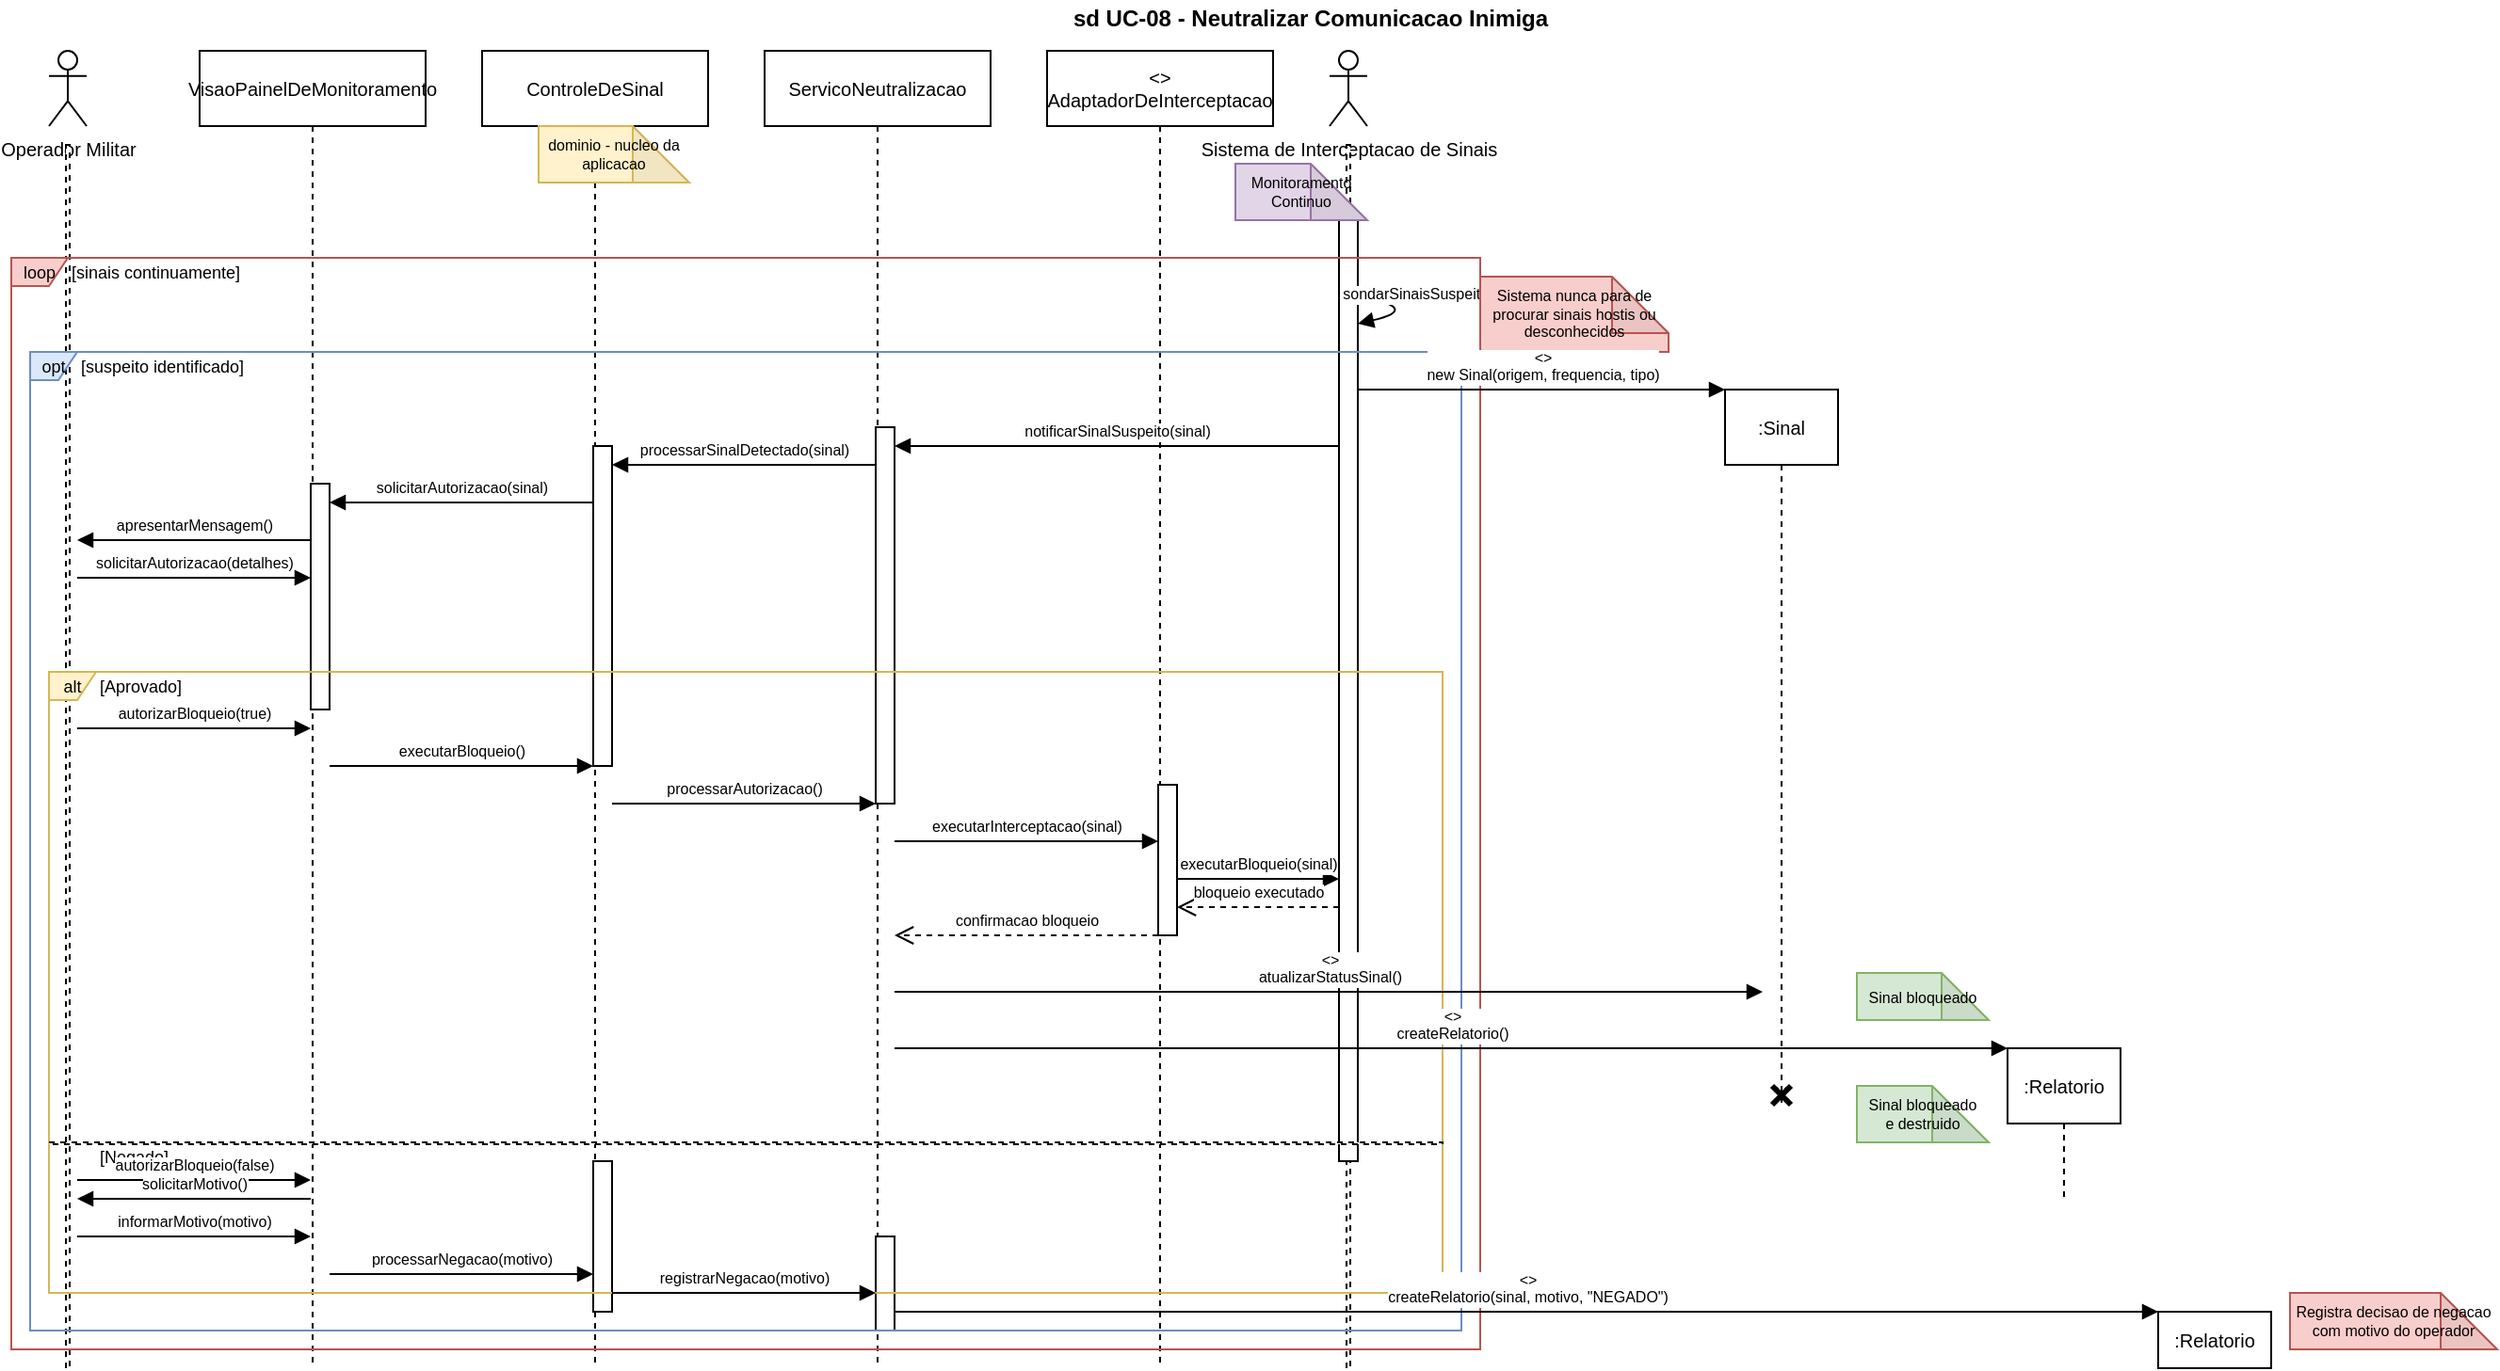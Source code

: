 <mxfile version="27.1.6">
  <diagram name="Page-1" id="2YBvvXClWsGukQMizWep">
    <mxGraphModel dx="1652" dy="861" grid="1" gridSize="10" guides="1" tooltips="1" connect="1" arrows="1" fold="1" page="1" pageScale="1" pageWidth="850" pageHeight="1100" math="0" shadow="0">
      <root>
        <mxCell id="0" />
        <mxCell id="1" parent="0" />
        <mxCell id="title" value="sd UC-08 - Neutralizar Comunicacao Inimiga" style="text;html=1;strokeColor=none;fillColor=none;align=center;verticalAlign=middle;whiteSpace=wrap;rounded=0;fontSize=12;fontStyle=1;" vertex="1" parent="1">
          <mxGeometry x="580" y="13" width="300" height="20" as="geometry" />
        </mxCell>
        <mxCell id="operador" value="Operador Militar" style="shape=umlActor;verticalLabelPosition=bottom;verticalAlign=top;html=1;fontSize=10;" vertex="1" parent="1">
          <mxGeometry x="60" y="40" width="20" height="40" as="geometry" />
        </mxCell>
        <mxCell id="operador_lifeline" value="" style="html=1;points=[];perimeter=orthogonalPerimeter;outlineConnect=0;targetShapes=umlLifeline;portConstraint=eastwest;dashed=1;strokeWidth=1;" vertex="1" parent="1">
          <mxGeometry x="69" y="90" width="2" height="650" as="geometry" />
        </mxCell>
        <mxCell id="visao" value="VisaoPainelDeMonitoramento" style="shape=umlLifeline;perimeter=lifelinePerimeter;whiteSpace=wrap;html=1;container=0;dropTarget=0;collapsible=0;recursiveResize=0;outlineConnect=0;portConstraint=eastwest;fontSize=10;" vertex="1" parent="1">
          <mxGeometry x="140" y="40" width="120" height="700" as="geometry" />
        </mxCell>
        <mxCell id="visao_activation1" value="" style="html=1;points=[];perimeter=orthogonalPerimeter;outlineConnect=0;targetShapes=umlLifeline;portConstraint=eastwest;fillColor=#ffffff;" vertex="1" parent="1">
          <mxGeometry x="199" y="270" width="10" height="120" as="geometry" />
        </mxCell>
        <mxCell id="controle" value="ControleDeSinal" style="shape=umlLifeline;perimeter=lifelinePerimeter;whiteSpace=wrap;html=1;container=0;dropTarget=0;collapsible=0;recursiveResize=0;outlineConnect=0;portConstraint=eastwest;fontSize=10;" vertex="1" parent="1">
          <mxGeometry x="290" y="40" width="120" height="700" as="geometry" />
        </mxCell>
        <mxCell id="controle_note" value="dominio - nucleo da&#xa;aplicacao" style="shape=note;whiteSpace=wrap;html=1;backgroundOutline=1;darkOpacity=0.05;fillColor=#fff2cc;strokeColor=#d6b656;fontSize=8;" vertex="1" parent="1">
          <mxGeometry x="320" y="80" width="80" height="30" as="geometry" />
        </mxCell>
        <mxCell id="controle_activation1" value="" style="html=1;points=[];perimeter=orthogonalPerimeter;outlineConnect=0;targetShapes=umlLifeline;portConstraint=eastwest;fillColor=#ffffff;" vertex="1" parent="1">
          <mxGeometry x="349" y="250" width="10" height="170" as="geometry" />
        </mxCell>
        <mxCell id="controle_activation2" value="" style="html=1;points=[];perimeter=orthogonalPerimeter;outlineConnect=0;targetShapes=umlLifeline;portConstraint=eastwest;fillColor=#ffffff;" vertex="1" parent="1">
          <mxGeometry x="349" y="630" width="10" height="80" as="geometry" />
        </mxCell>
        <mxCell id="servico" value="ServicoNeutralizacao" style="shape=umlLifeline;perimeter=lifelinePerimeter;whiteSpace=wrap;html=1;container=0;dropTarget=0;collapsible=0;recursiveResize=0;outlineConnect=0;portConstraint=eastwest;fontSize=10;" vertex="1" parent="1">
          <mxGeometry x="440" y="40" width="120" height="700" as="geometry" />
        </mxCell>
        <mxCell id="servico_activation1" value="" style="html=1;points=[];perimeter=orthogonalPerimeter;outlineConnect=0;targetShapes=umlLifeline;portConstraint=eastwest;fillColor=#ffffff;" vertex="1" parent="1">
          <mxGeometry x="499" y="240" width="10" height="200" as="geometry" />
        </mxCell>
        <mxCell id="servico_activation2" value="" style="html=1;points=[];perimeter=orthogonalPerimeter;outlineConnect=0;targetShapes=umlLifeline;portConstraint=eastwest;fillColor=#ffffff;" vertex="1" parent="1">
          <mxGeometry x="499" y="670" width="10" height="50" as="geometry" />
        </mxCell>
        <mxCell id="adaptador" value="&lt;&lt;adapter&gt;&gt;&#xa;AdaptadorDeInterceptacao" style="shape=umlLifeline;perimeter=lifelinePerimeter;whiteSpace=wrap;html=1;container=0;dropTarget=0;collapsible=0;recursiveResize=0;outlineConnect=0;portConstraint=eastwest;fontSize=10;" vertex="1" parent="1">
          <mxGeometry x="590" y="40" width="120" height="700" as="geometry" />
        </mxCell>
        <mxCell id="adaptador_activation1" value="" style="html=1;points=[];perimeter=orthogonalPerimeter;outlineConnect=0;targetShapes=umlLifeline;portConstraint=eastwest;fillColor=#ffffff;" vertex="1" parent="1">
          <mxGeometry x="649" y="430" width="10" height="80" as="geometry" />
        </mxCell>
        <mxCell id="sistema" value="Sistema de Interceptacao de Sinais" style="shape=umlActor;verticalLabelPosition=bottom;verticalAlign=top;html=1;fontSize=10;" vertex="1" parent="1">
          <mxGeometry x="740" y="40" width="20" height="40" as="geometry" />
        </mxCell>
        <mxCell id="sistema_lifeline" value="" style="html=1;points=[];perimeter=orthogonalPerimeter;outlineConnect=0;targetShapes=umlLifeline;portConstraint=eastwest;dashed=1;strokeWidth=1;" vertex="1" parent="1">
          <mxGeometry x="749" y="90" width="2" height="650" as="geometry" />
        </mxCell>
        <mxCell id="sistema_activation1" value="" style="html=1;points=[];perimeter=orthogonalPerimeter;outlineConnect=0;targetShapes=umlLifeline;portConstraint=eastwest;fillColor=#ffffff;" vertex="1" parent="1">
          <mxGeometry x="745" y="130" width="10" height="500" as="geometry" />
        </mxCell>
        <mxCell id="monitoramento_note" value="Monitoramento&#xa;Continuo" style="shape=note;whiteSpace=wrap;html=1;backgroundOutline=1;darkOpacity=0.05;fillColor=#e1d5e7;strokeColor=#9673a6;fontSize=8;" vertex="1" parent="1">
          <mxGeometry x="690" y="100" width="70" height="30" as="geometry" />
        </mxCell>
        <mxCell id="loop_frame" value="loop" style="shape=umlFrame;whiteSpace=wrap;html=1;width=30;height=15;fillColor=#f8cecc;strokeColor=#b85450;fontSize=9;" vertex="1" parent="1">
          <mxGeometry x="40" y="150" width="780" height="580" as="geometry" />
        </mxCell>
        <mxCell id="loop_condition" value="[sinais continuamente]" style="text;html=1;strokeColor=none;fillColor=none;align=left;verticalAlign=middle;whiteSpace=wrap;rounded=0;fontSize=9;" vertex="1" parent="1">
          <mxGeometry x="70" y="150" width="100" height="15" as="geometry" />
        </mxCell>
        <mxCell id="opt_frame" value="opt" style="shape=umlFrame;whiteSpace=wrap;html=1;width=25;height=15;fillColor=#dae8fc;strokeColor=#6c8ebf;fontSize=9;" vertex="1" parent="1">
          <mxGeometry x="50" y="200" width="760" height="520" as="geometry" />
        </mxCell>
        <mxCell id="opt_condition" value="[suspeito identificado]" style="text;html=1;strokeColor=none;fillColor=none;align=left;verticalAlign=middle;whiteSpace=wrap;rounded=0;fontSize=9;" vertex="1" parent="1">
          <mxGeometry x="75" y="200" width="100" height="15" as="geometry" />
        </mxCell>
        <mxCell id="alt_frame" value="alt" style="shape=umlFrame;whiteSpace=wrap;html=1;width=25;height=15;fillColor=#fff2cc;strokeColor=#d6b656;fontSize=9;" vertex="1" parent="1">
          <mxGeometry x="60" y="370" width="740" height="330" as="geometry" />
        </mxCell>
        <mxCell id="alt_condition1" value="[Aprovado]" style="text;html=1;strokeColor=none;fillColor=none;align=left;verticalAlign=middle;whiteSpace=wrap;rounded=0;fontSize=9;" vertex="1" parent="1">
          <mxGeometry x="85" y="370" width="60" height="15" as="geometry" />
        </mxCell>
        <mxCell id="alt_condition2" value="[Negado]" style="text;html=1;strokeColor=none;fillColor=none;align=left;verticalAlign=middle;whiteSpace=wrap;rounded=0;fontSize=9;" vertex="1" parent="1">
          <mxGeometry x="85" y="620" width="60" height="15" as="geometry" />
        </mxCell>
        <mxCell id="alt_separator" value="" style="html=1;strokeColor=#000000;strokeWidth=1;dashed=1;" vertex="1" parent="1">
          <mxGeometry x="60" y="620" width="740" height="1" as="geometry" />
        </mxCell>
        <mxCell id="self_call1" value="sondarSinaisSuspeitos()" style="html=1;verticalAlign=bottom;endArrow=block;curved=1;fontSize=8;" edge="1" parent="1">
          <mxGeometry relative="1" as="geometry">
            <mxPoint x="755" y="170" as="sourcePoint" />
            <mxPoint x="755" y="185" as="targetPoint" />
            <Array as="points">
              <mxPoint x="790" y="177" />
            </Array>
          </mxGeometry>
        </mxCell>
        <mxCell id="self_note1" value="Sistema nunca para de&#xa;procurar sinais hostis ou&#xa;desconhecidos" style="shape=note;whiteSpace=wrap;html=1;backgroundOutline=1;darkOpacity=0.05;fillColor=#f8cecc;strokeColor=#b85450;fontSize=8;" vertex="1" parent="1">
          <mxGeometry x="820" y="160" width="100" height="40" as="geometry" />
        </mxCell>
        <mxCell id="create_sinal" value="&lt;&lt;create&gt;&gt;&#xa;new Sinal(origem, frequencia, tipo)" style="html=1;verticalAlign=bottom;endArrow=block;fontSize=8;" edge="1" parent="1">
          <mxGeometry relative="1" as="geometry">
            <mxPoint x="755" y="220" as="sourcePoint" />
            <mxPoint x="950" y="220" as="targetPoint" />
          </mxGeometry>
        </mxCell>
        <mxCell id="sinal_object" value=":Sinal" style="shape=umlLifeline;perimeter=lifelinePerimeter;whiteSpace=wrap;html=1;container=0;dropTarget=0;collapsible=0;recursiveResize=0;outlineConnect=0;portConstraint=eastwest;fontSize=10;" vertex="1" parent="1">
          <mxGeometry x="950" y="220" width="60" height="380" as="geometry" />
        </mxCell>
        <mxCell id="msg1" value="notificarSinalSuspeito(sinal)" style="html=1;verticalAlign=bottom;endArrow=block;fontSize=8;" edge="1" parent="1">
          <mxGeometry relative="1" as="geometry">
            <mxPoint x="745" y="250" as="sourcePoint" />
            <mxPoint x="509" y="250" as="targetPoint" />
          </mxGeometry>
        </mxCell>
        <mxCell id="msg2" value="processarSinalDetectado(sinal)" style="html=1;verticalAlign=bottom;endArrow=block;fontSize=8;" edge="1" parent="1">
          <mxGeometry relative="1" as="geometry">
            <mxPoint x="499" y="260" as="sourcePoint" />
            <mxPoint x="359" y="260" as="targetPoint" />
          </mxGeometry>
        </mxCell>
        <mxCell id="msg3" value="solicitarAutorizacao(sinal)" style="html=1;verticalAlign=bottom;endArrow=block;fontSize=8;" edge="1" parent="1">
          <mxGeometry relative="1" as="geometry">
            <mxPoint x="349" y="280" as="sourcePoint" />
            <mxPoint x="209" y="280" as="targetPoint" />
          </mxGeometry>
        </mxCell>
        <mxCell id="msg4" value="apresentarMensagem()" style="html=1;verticalAlign=bottom;endArrow=block;fontSize=8;" edge="1" parent="1">
          <mxGeometry relative="1" as="geometry">
            <mxPoint x="199" y="300" as="sourcePoint" />
            <mxPoint x="75" y="300" as="targetPoint" />
          </mxGeometry>
        </mxCell>
        <mxCell id="msg5" value="solicitarAutorizacao(detalhes)" style="html=1;verticalAlign=bottom;endArrow=block;fontSize=8;" edge="1" parent="1">
          <mxGeometry relative="1" as="geometry">
            <mxPoint x="75" y="320" as="sourcePoint" />
            <mxPoint x="199" y="320" as="targetPoint" />
          </mxGeometry>
        </mxCell>
        <mxCell id="msg6" value="autorizarBloqueio(true)" style="html=1;verticalAlign=bottom;endArrow=block;fontSize=8;" edge="1" parent="1">
          <mxGeometry relative="1" as="geometry">
            <mxPoint x="75" y="400" as="sourcePoint" />
            <mxPoint x="199" y="400" as="targetPoint" />
          </mxGeometry>
        </mxCell>
        <mxCell id="msg7" value="executarBloqueio()" style="html=1;verticalAlign=bottom;endArrow=block;fontSize=8;" edge="1" parent="1">
          <mxGeometry relative="1" as="geometry">
            <mxPoint x="209" y="420" as="sourcePoint" />
            <mxPoint x="349" y="420" as="targetPoint" />
          </mxGeometry>
        </mxCell>
        <mxCell id="msg8" value="processarAutorizacao()" style="html=1;verticalAlign=bottom;endArrow=block;fontSize=8;" edge="1" parent="1">
          <mxGeometry relative="1" as="geometry">
            <mxPoint x="359" y="440" as="sourcePoint" />
            <mxPoint x="499" y="440" as="targetPoint" />
          </mxGeometry>
        </mxCell>
        <mxCell id="msg9" value="executarInterceptacao(sinal)" style="html=1;verticalAlign=bottom;endArrow=block;fontSize=8;" edge="1" parent="1">
          <mxGeometry relative="1" as="geometry">
            <mxPoint x="509" y="460" as="sourcePoint" />
            <mxPoint x="649" y="460" as="targetPoint" />
          </mxGeometry>
        </mxCell>
        <mxCell id="msg10" value="executarBloqueio(sinal)" style="html=1;verticalAlign=bottom;endArrow=block;fontSize=8;" edge="1" parent="1">
          <mxGeometry relative="1" as="geometry">
            <mxPoint x="659" y="480" as="sourcePoint" />
            <mxPoint x="745" y="480" as="targetPoint" />
          </mxGeometry>
        </mxCell>
        <mxCell id="msg11" value="bloqueio executado" style="html=1;verticalAlign=bottom;endArrow=open;dashed=1;endSize=8;fontSize=8;" edge="1" parent="1">
          <mxGeometry relative="1" as="geometry">
            <mxPoint x="745" y="495" as="sourcePoint" />
            <mxPoint x="659" y="495" as="targetPoint" />
          </mxGeometry>
        </mxCell>
        <mxCell id="msg12" value="confirmacao bloqueio" style="html=1;verticalAlign=bottom;endArrow=open;dashed=1;endSize=8;fontSize=8;" edge="1" parent="1">
          <mxGeometry relative="1" as="geometry">
            <mxPoint x="649" y="510" as="sourcePoint" />
            <mxPoint x="509" y="510" as="targetPoint" />
          </mxGeometry>
        </mxCell>
        <mxCell id="msg13" value="&lt;&lt;update&gt;&gt;&#xa;atualizarStatusSinal()" style="html=1;verticalAlign=bottom;endArrow=block;fontSize=8;" edge="1" parent="1">
          <mxGeometry relative="1" as="geometry">
            <mxPoint x="509" y="540" as="sourcePoint" />
            <mxPoint x="970" y="540" as="targetPoint" />
          </mxGeometry>
        </mxCell>
        <mxCell id="update_note" value="Sinal bloqueado" style="shape=note;whiteSpace=wrap;html=1;backgroundOutline=1;darkOpacity=0.05;fillColor=#d5e8d4;strokeColor=#82b366;fontSize=8;" vertex="1" parent="1">
          <mxGeometry x="1020" y="530" width="70" height="25" as="geometry" />
        </mxCell>
        <mxCell id="msg14" value="&lt;&lt;create&gt;&gt;&#xa;createRelatorio()" style="html=1;verticalAlign=bottom;endArrow=block;fontSize=8;" edge="1" parent="1">
          <mxGeometry relative="1" as="geometry">
            <mxPoint x="509" y="570" as="sourcePoint" />
            <mxPoint x="1100" y="570" as="targetPoint" />
          </mxGeometry>
        </mxCell>
        <mxCell id="relatorio_object" value=":Relatorio" style="shape=umlLifeline;perimeter=lifelinePerimeter;whiteSpace=wrap;html=1;container=0;dropTarget=0;collapsible=0;recursiveResize=0;outlineConnect=0;portConstraint=eastwest;fontSize=10;" vertex="1" parent="1">
          <mxGeometry x="1100" y="570" width="60" height="80" as="geometry" />
        </mxCell>
        <mxCell id="final_note1" value="Sinal bloqueado&#xa;e destruido" style="shape=note;whiteSpace=wrap;html=1;backgroundOutline=1;darkOpacity=0.05;fillColor=#d5e8d4;strokeColor=#82b366;fontSize=8;" vertex="1" parent="1">
          <mxGeometry x="1020" y="590" width="70" height="30" as="geometry" />
        </mxCell>
        <mxCell id="destroy_sinal" value="X" style="shape=umlDestroy;whiteSpace=wrap;html=1;strokeWidth=3;fontSize=12;" vertex="1" parent="1">
          <mxGeometry x="975" y="590" width="10" height="10" as="geometry" />
        </mxCell>
        <mxCell id="msg15" value="autorizarBloqueio(false)" style="html=1;verticalAlign=bottom;endArrow=block;fontSize=8;" edge="1" parent="1">
          <mxGeometry relative="1" as="geometry">
            <mxPoint x="75" y="640" as="sourcePoint" />
            <mxPoint x="199" y="640" as="targetPoint" />
          </mxGeometry>
        </mxCell>
        <mxCell id="msg16" value="solicitarMotivo()" style="html=1;verticalAlign=bottom;endArrow=block;fontSize=8;" edge="1" parent="1">
          <mxGeometry relative="1" as="geometry">
            <mxPoint x="199" y="650" as="sourcePoint" />
            <mxPoint x="75" y="650" as="targetPoint" />
          </mxGeometry>
        </mxCell>
        <mxCell id="msg17" value="informarMotivo(motivo)" style="html=1;verticalAlign=bottom;endArrow=block;fontSize=8;" edge="1" parent="1">
          <mxGeometry relative="1" as="geometry">
            <mxPoint x="75" y="670" as="sourcePoint" />
            <mxPoint x="199" y="670" as="targetPoint" />
          </mxGeometry>
        </mxCell>
        <mxCell id="msg18" value="processarNegacao(motivo)" style="html=1;verticalAlign=bottom;endArrow=block;fontSize=8;" edge="1" parent="1">
          <mxGeometry relative="1" as="geometry">
            <mxPoint x="209" y="690" as="sourcePoint" />
            <mxPoint x="349" y="690" as="targetPoint" />
          </mxGeometry>
        </mxCell>
        <mxCell id="msg19" value="registrarNegacao(motivo)" style="html=1;verticalAlign=bottom;endArrow=block;fontSize=8;" edge="1" parent="1">
          <mxGeometry relative="1" as="geometry">
            <mxPoint x="359" y="700" as="sourcePoint" />
            <mxPoint x="499" y="700" as="targetPoint" />
          </mxGeometry>
        </mxCell>
        <mxCell id="msg20" value="&lt;&lt;create&gt;&gt;&#xa;createRelatorio(sinal, motivo, &quot;NEGADO&quot;)" style="html=1;verticalAlign=bottom;endArrow=block;fontSize=8;" edge="1" parent="1">
          <mxGeometry relative="1" as="geometry">
            <mxPoint x="509" y="710" as="sourcePoint" />
            <mxPoint x="1180" y="710" as="targetPoint" />
          </mxGeometry>
        </mxCell>
        <mxCell id="relatorio_negado" value=":Relatorio" style="shape=umlLifeline;perimeter=lifelinePerimeter;whiteSpace=wrap;html=1;container=0;dropTarget=0;collapsible=0;recursiveResize=0;outlineConnect=0;portConstraint=eastwest;fontSize=10;" vertex="1" parent="1">
          <mxGeometry x="1180" y="710" width="60" height="30" as="geometry" />
        </mxCell>
        <mxCell id="final_note2" value="Registra decisao de negacao&#xa;com motivo do operador" style="shape=note;whiteSpace=wrap;html=1;backgroundOutline=1;darkOpacity=0.05;fillColor=#f8cecc;strokeColor=#b85450;fontSize=8;" vertex="1" parent="1">
          <mxGeometry x="1250" y="700" width="110" height="30" as="geometry" />
        </mxCell>
      </root>
    </mxGraphModel>
  </diagram>
</mxfile>
